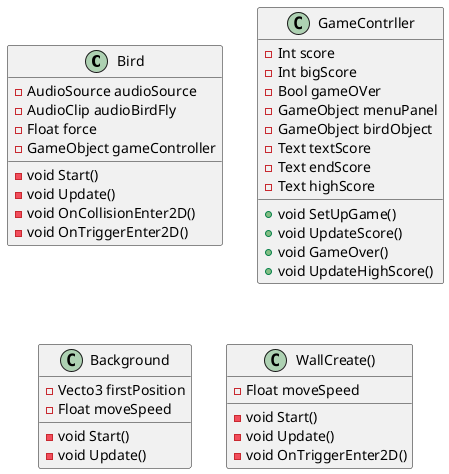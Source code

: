 @startuml

class Bird{
    -AudioSource audioSource
    -AudioClip audioBirdFly
    -Float force
    -GameObject gameController
    -void Start()
    -void Update()
    -void OnCollisionEnter2D()
    -void OnTriggerEnter2D()


}
class GameContrller{
    -Int score
    -Int bigScore
    -Bool gameOVer
    -GameObject menuPanel
    -GameObject birdObject
    -Text textScore
    -Text endScore
    -Text highScore
    +void SetUpGame()
    +void UpdateScore()
    +void GameOver()
    +void UpdateHighScore()

}

class Background{
    -Vecto3 firstPosition
    -Float moveSpeed
    -void Start()
    -void Update()
}

class WallCreate(){
    -Float moveSpeed
    -void Start()
    -void Update()
    -void OnTriggerEnter2D()

}

@enduml